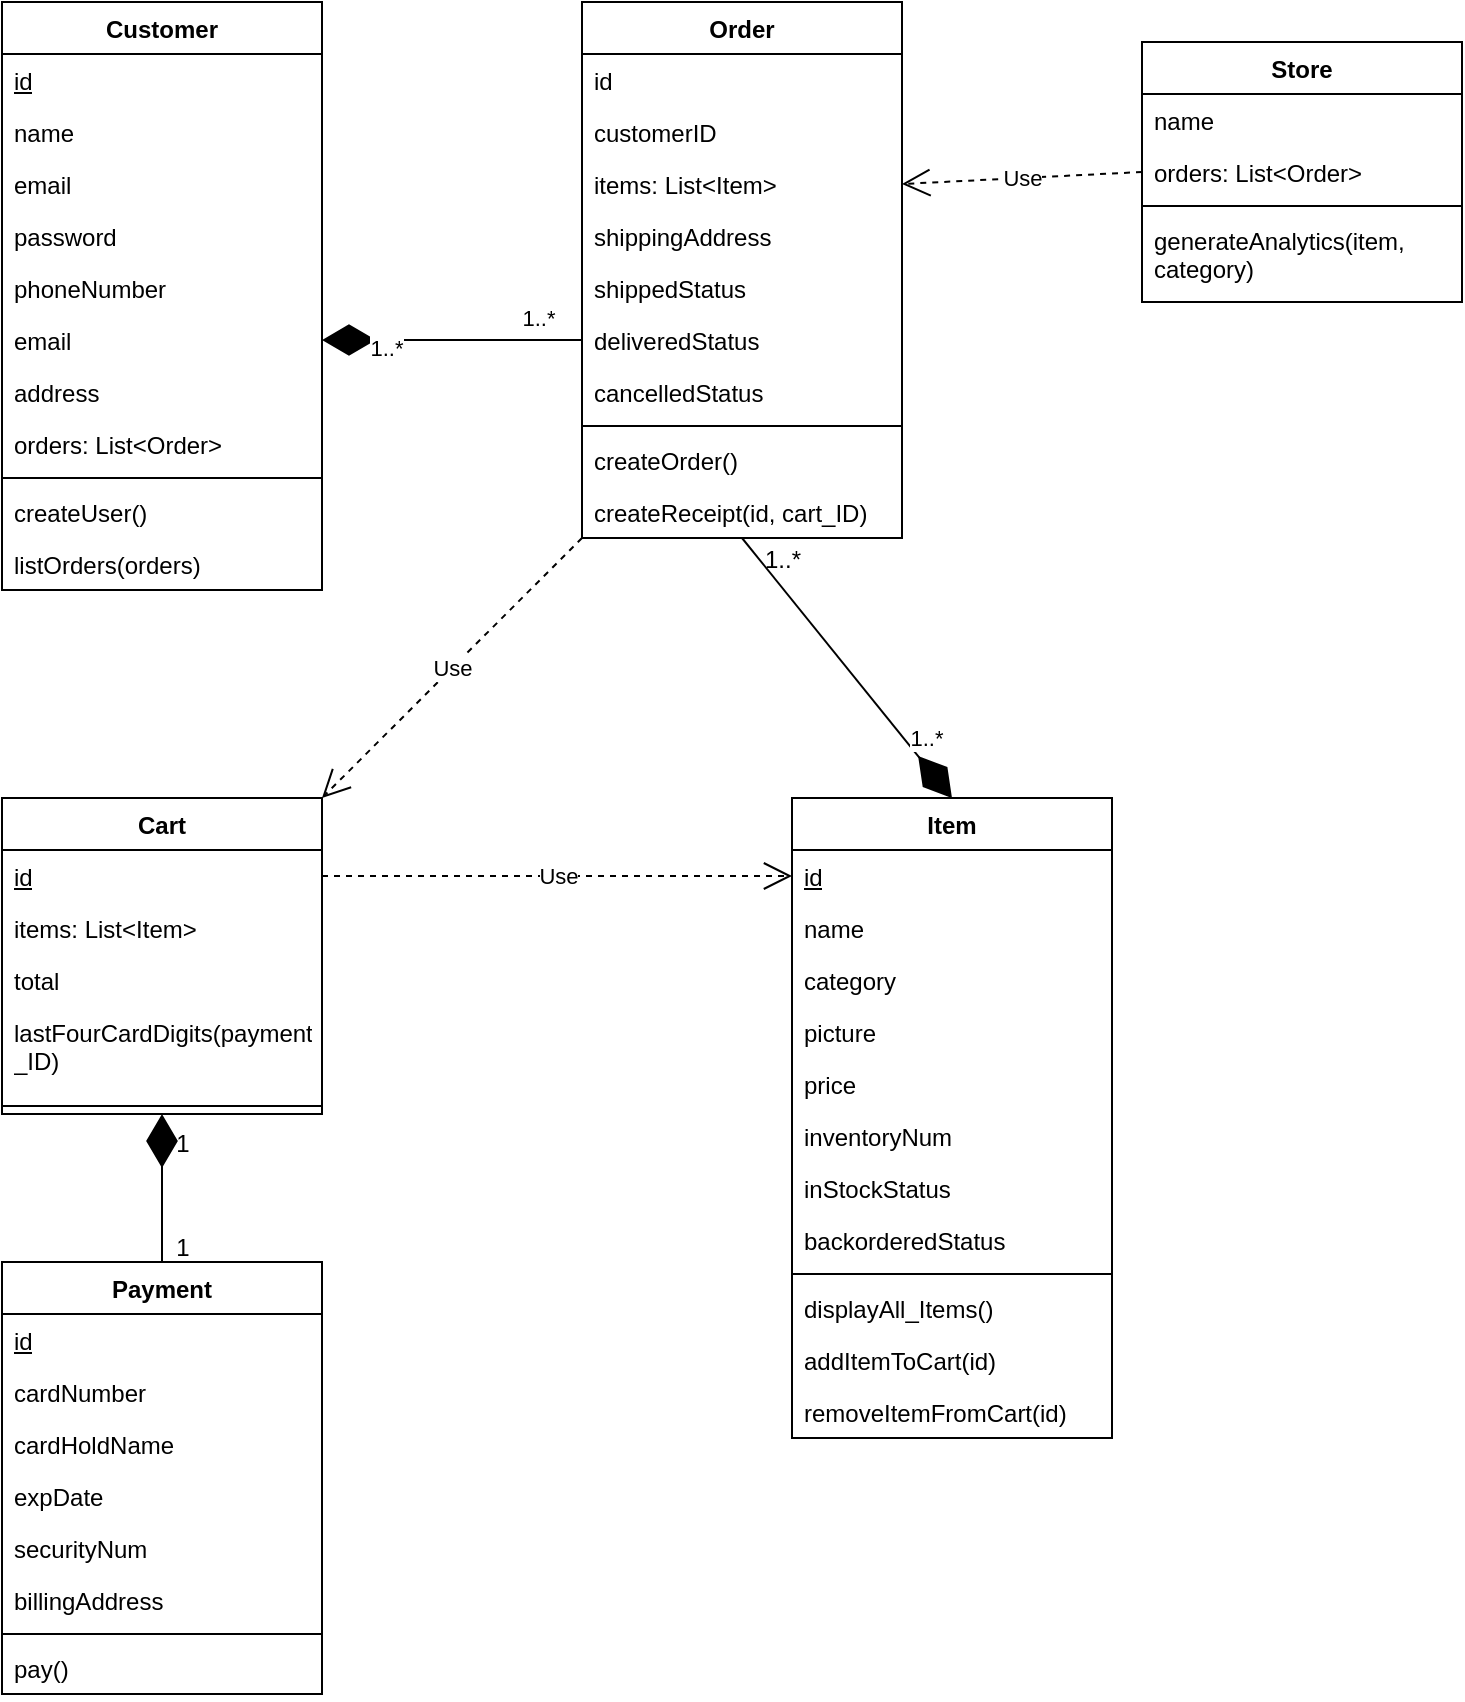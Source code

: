 <mxfile version="22.0.3" type="device">
  <diagram name="Page-1" id="tfznMTPYeHB1AdfiuPgV">
    <mxGraphModel dx="472" dy="835" grid="1" gridSize="10" guides="1" tooltips="1" connect="1" arrows="1" fold="1" page="1" pageScale="1" pageWidth="850" pageHeight="1100" math="0" shadow="0">
      <root>
        <mxCell id="0" />
        <mxCell id="1" parent="0" />
        <mxCell id="gu4N9YL0Epdeujkpr0Fx-1" value="Customer" style="swimlane;fontStyle=1;align=center;verticalAlign=top;childLayout=stackLayout;horizontal=1;startSize=26;horizontalStack=0;resizeParent=1;resizeParentMax=0;resizeLast=0;collapsible=1;marginBottom=0;whiteSpace=wrap;html=1;" parent="1" vertex="1">
          <mxGeometry x="30" y="80" width="160" height="294" as="geometry" />
        </mxCell>
        <mxCell id="gu4N9YL0Epdeujkpr0Fx-2" value="&lt;u&gt;id&lt;/u&gt;" style="text;strokeColor=none;fillColor=none;align=left;verticalAlign=top;spacingLeft=4;spacingRight=4;overflow=hidden;rotatable=0;points=[[0,0.5],[1,0.5]];portConstraint=eastwest;whiteSpace=wrap;html=1;" parent="gu4N9YL0Epdeujkpr0Fx-1" vertex="1">
          <mxGeometry y="26" width="160" height="26" as="geometry" />
        </mxCell>
        <mxCell id="gu4N9YL0Epdeujkpr0Fx-5" value="name" style="text;strokeColor=none;fillColor=none;align=left;verticalAlign=top;spacingLeft=4;spacingRight=4;overflow=hidden;rotatable=0;points=[[0,0.5],[1,0.5]];portConstraint=eastwest;whiteSpace=wrap;html=1;" parent="gu4N9YL0Epdeujkpr0Fx-1" vertex="1">
          <mxGeometry y="52" width="160" height="26" as="geometry" />
        </mxCell>
        <mxCell id="gu4N9YL0Epdeujkpr0Fx-7" value="email" style="text;strokeColor=none;fillColor=none;align=left;verticalAlign=top;spacingLeft=4;spacingRight=4;overflow=hidden;rotatable=0;points=[[0,0.5],[1,0.5]];portConstraint=eastwest;whiteSpace=wrap;html=1;" parent="gu4N9YL0Epdeujkpr0Fx-1" vertex="1">
          <mxGeometry y="78" width="160" height="26" as="geometry" />
        </mxCell>
        <mxCell id="gu4N9YL0Epdeujkpr0Fx-8" value="password" style="text;strokeColor=none;fillColor=none;align=left;verticalAlign=top;spacingLeft=4;spacingRight=4;overflow=hidden;rotatable=0;points=[[0,0.5],[1,0.5]];portConstraint=eastwest;whiteSpace=wrap;html=1;" parent="gu4N9YL0Epdeujkpr0Fx-1" vertex="1">
          <mxGeometry y="104" width="160" height="26" as="geometry" />
        </mxCell>
        <mxCell id="gu4N9YL0Epdeujkpr0Fx-9" value="phoneNumber" style="text;strokeColor=none;fillColor=none;align=left;verticalAlign=top;spacingLeft=4;spacingRight=4;overflow=hidden;rotatable=0;points=[[0,0.5],[1,0.5]];portConstraint=eastwest;whiteSpace=wrap;html=1;" parent="gu4N9YL0Epdeujkpr0Fx-1" vertex="1">
          <mxGeometry y="130" width="160" height="26" as="geometry" />
        </mxCell>
        <mxCell id="gu4N9YL0Epdeujkpr0Fx-10" value="email" style="text;strokeColor=none;fillColor=none;align=left;verticalAlign=top;spacingLeft=4;spacingRight=4;overflow=hidden;rotatable=0;points=[[0,0.5],[1,0.5]];portConstraint=eastwest;whiteSpace=wrap;html=1;" parent="gu4N9YL0Epdeujkpr0Fx-1" vertex="1">
          <mxGeometry y="156" width="160" height="26" as="geometry" />
        </mxCell>
        <mxCell id="gu4N9YL0Epdeujkpr0Fx-41" value="address" style="text;strokeColor=none;fillColor=none;align=left;verticalAlign=top;spacingLeft=4;spacingRight=4;overflow=hidden;rotatable=0;points=[[0,0.5],[1,0.5]];portConstraint=eastwest;whiteSpace=wrap;html=1;" parent="gu4N9YL0Epdeujkpr0Fx-1" vertex="1">
          <mxGeometry y="182" width="160" height="26" as="geometry" />
        </mxCell>
        <mxCell id="gu4N9YL0Epdeujkpr0Fx-78" value="orders: List&amp;lt;Order&amp;gt;" style="text;strokeColor=none;fillColor=none;align=left;verticalAlign=top;spacingLeft=4;spacingRight=4;overflow=hidden;rotatable=0;points=[[0,0.5],[1,0.5]];portConstraint=eastwest;whiteSpace=wrap;html=1;" parent="gu4N9YL0Epdeujkpr0Fx-1" vertex="1">
          <mxGeometry y="208" width="160" height="26" as="geometry" />
        </mxCell>
        <mxCell id="gu4N9YL0Epdeujkpr0Fx-3" value="" style="line;strokeWidth=1;fillColor=none;align=left;verticalAlign=middle;spacingTop=-1;spacingLeft=3;spacingRight=3;rotatable=0;labelPosition=right;points=[];portConstraint=eastwest;strokeColor=inherit;" parent="gu4N9YL0Epdeujkpr0Fx-1" vertex="1">
          <mxGeometry y="234" width="160" height="8" as="geometry" />
        </mxCell>
        <mxCell id="gu4N9YL0Epdeujkpr0Fx-4" value="createUser()" style="text;strokeColor=none;fillColor=none;align=left;verticalAlign=top;spacingLeft=4;spacingRight=4;overflow=hidden;rotatable=0;points=[[0,0.5],[1,0.5]];portConstraint=eastwest;whiteSpace=wrap;html=1;" parent="gu4N9YL0Epdeujkpr0Fx-1" vertex="1">
          <mxGeometry y="242" width="160" height="26" as="geometry" />
        </mxCell>
        <mxCell id="UGG5oavsM63HIRYBtRAE-1" value="listOrders(orders)" style="text;strokeColor=none;fillColor=none;align=left;verticalAlign=top;spacingLeft=4;spacingRight=4;overflow=hidden;rotatable=0;points=[[0,0.5],[1,0.5]];portConstraint=eastwest;whiteSpace=wrap;html=1;" vertex="1" parent="gu4N9YL0Epdeujkpr0Fx-1">
          <mxGeometry y="268" width="160" height="26" as="geometry" />
        </mxCell>
        <mxCell id="gu4N9YL0Epdeujkpr0Fx-11" value="Item" style="swimlane;fontStyle=1;align=center;verticalAlign=top;childLayout=stackLayout;horizontal=1;startSize=26;horizontalStack=0;resizeParent=1;resizeParentMax=0;resizeLast=0;collapsible=1;marginBottom=0;whiteSpace=wrap;html=1;" parent="1" vertex="1">
          <mxGeometry x="425" y="478" width="160" height="320" as="geometry" />
        </mxCell>
        <mxCell id="gu4N9YL0Epdeujkpr0Fx-12" value="&lt;u&gt;id&lt;/u&gt;" style="text;strokeColor=none;fillColor=none;align=left;verticalAlign=top;spacingLeft=4;spacingRight=4;overflow=hidden;rotatable=0;points=[[0,0.5],[1,0.5]];portConstraint=eastwest;whiteSpace=wrap;html=1;" parent="gu4N9YL0Epdeujkpr0Fx-11" vertex="1">
          <mxGeometry y="26" width="160" height="26" as="geometry" />
        </mxCell>
        <mxCell id="gu4N9YL0Epdeujkpr0Fx-15" value="name" style="text;strokeColor=none;fillColor=none;align=left;verticalAlign=top;spacingLeft=4;spacingRight=4;overflow=hidden;rotatable=0;points=[[0,0.5],[1,0.5]];portConstraint=eastwest;whiteSpace=wrap;html=1;" parent="gu4N9YL0Epdeujkpr0Fx-11" vertex="1">
          <mxGeometry y="52" width="160" height="26" as="geometry" />
        </mxCell>
        <mxCell id="UGG5oavsM63HIRYBtRAE-8" value="category" style="text;strokeColor=none;fillColor=none;align=left;verticalAlign=top;spacingLeft=4;spacingRight=4;overflow=hidden;rotatable=0;points=[[0,0.5],[1,0.5]];portConstraint=eastwest;whiteSpace=wrap;html=1;" vertex="1" parent="gu4N9YL0Epdeujkpr0Fx-11">
          <mxGeometry y="78" width="160" height="26" as="geometry" />
        </mxCell>
        <mxCell id="gu4N9YL0Epdeujkpr0Fx-16" value="picture" style="text;strokeColor=none;fillColor=none;align=left;verticalAlign=top;spacingLeft=4;spacingRight=4;overflow=hidden;rotatable=0;points=[[0,0.5],[1,0.5]];portConstraint=eastwest;whiteSpace=wrap;html=1;" parent="gu4N9YL0Epdeujkpr0Fx-11" vertex="1">
          <mxGeometry y="104" width="160" height="26" as="geometry" />
        </mxCell>
        <mxCell id="gu4N9YL0Epdeujkpr0Fx-17" value="price" style="text;strokeColor=none;fillColor=none;align=left;verticalAlign=top;spacingLeft=4;spacingRight=4;overflow=hidden;rotatable=0;points=[[0,0.5],[1,0.5]];portConstraint=eastwest;whiteSpace=wrap;html=1;" parent="gu4N9YL0Epdeujkpr0Fx-11" vertex="1">
          <mxGeometry y="130" width="160" height="26" as="geometry" />
        </mxCell>
        <mxCell id="gu4N9YL0Epdeujkpr0Fx-54" value="inventoryNum" style="text;strokeColor=none;fillColor=none;align=left;verticalAlign=top;spacingLeft=4;spacingRight=4;overflow=hidden;rotatable=0;points=[[0,0.5],[1,0.5]];portConstraint=eastwest;whiteSpace=wrap;html=1;" parent="gu4N9YL0Epdeujkpr0Fx-11" vertex="1">
          <mxGeometry y="156" width="160" height="26" as="geometry" />
        </mxCell>
        <mxCell id="gu4N9YL0Epdeujkpr0Fx-55" value="inStockStatus" style="text;strokeColor=none;fillColor=none;align=left;verticalAlign=top;spacingLeft=4;spacingRight=4;overflow=hidden;rotatable=0;points=[[0,0.5],[1,0.5]];portConstraint=eastwest;whiteSpace=wrap;html=1;" parent="gu4N9YL0Epdeujkpr0Fx-11" vertex="1">
          <mxGeometry y="182" width="160" height="26" as="geometry" />
        </mxCell>
        <mxCell id="gu4N9YL0Epdeujkpr0Fx-56" value="backorderedStatus" style="text;strokeColor=none;fillColor=none;align=left;verticalAlign=top;spacingLeft=4;spacingRight=4;overflow=hidden;rotatable=0;points=[[0,0.5],[1,0.5]];portConstraint=eastwest;whiteSpace=wrap;html=1;" parent="gu4N9YL0Epdeujkpr0Fx-11" vertex="1">
          <mxGeometry y="208" width="160" height="26" as="geometry" />
        </mxCell>
        <mxCell id="gu4N9YL0Epdeujkpr0Fx-13" value="" style="line;strokeWidth=1;fillColor=none;align=left;verticalAlign=middle;spacingTop=-1;spacingLeft=3;spacingRight=3;rotatable=0;labelPosition=right;points=[];portConstraint=eastwest;strokeColor=inherit;" parent="gu4N9YL0Epdeujkpr0Fx-11" vertex="1">
          <mxGeometry y="234" width="160" height="8" as="geometry" />
        </mxCell>
        <mxCell id="gu4N9YL0Epdeujkpr0Fx-14" value="displayAll_Items()" style="text;strokeColor=none;fillColor=none;align=left;verticalAlign=top;spacingLeft=4;spacingRight=4;overflow=hidden;rotatable=0;points=[[0,0.5],[1,0.5]];portConstraint=eastwest;whiteSpace=wrap;html=1;" parent="gu4N9YL0Epdeujkpr0Fx-11" vertex="1">
          <mxGeometry y="242" width="160" height="26" as="geometry" />
        </mxCell>
        <mxCell id="UGG5oavsM63HIRYBtRAE-2" value="addItemToCart(id)" style="text;strokeColor=none;fillColor=none;align=left;verticalAlign=top;spacingLeft=4;spacingRight=4;overflow=hidden;rotatable=0;points=[[0,0.5],[1,0.5]];portConstraint=eastwest;whiteSpace=wrap;html=1;" vertex="1" parent="gu4N9YL0Epdeujkpr0Fx-11">
          <mxGeometry y="268" width="160" height="26" as="geometry" />
        </mxCell>
        <mxCell id="UGG5oavsM63HIRYBtRAE-3" value="removeItemFromCart(id)" style="text;strokeColor=none;fillColor=none;align=left;verticalAlign=top;spacingLeft=4;spacingRight=4;overflow=hidden;rotatable=0;points=[[0,0.5],[1,0.5]];portConstraint=eastwest;whiteSpace=wrap;html=1;" vertex="1" parent="gu4N9YL0Epdeujkpr0Fx-11">
          <mxGeometry y="294" width="160" height="26" as="geometry" />
        </mxCell>
        <mxCell id="gu4N9YL0Epdeujkpr0Fx-18" value="Store" style="swimlane;fontStyle=1;align=center;verticalAlign=top;childLayout=stackLayout;horizontal=1;startSize=26;horizontalStack=0;resizeParent=1;resizeParentMax=0;resizeLast=0;collapsible=1;marginBottom=0;whiteSpace=wrap;html=1;" parent="1" vertex="1">
          <mxGeometry x="600" y="100" width="160" height="130" as="geometry" />
        </mxCell>
        <mxCell id="gu4N9YL0Epdeujkpr0Fx-19" value="name" style="text;strokeColor=none;fillColor=none;align=left;verticalAlign=top;spacingLeft=4;spacingRight=4;overflow=hidden;rotatable=0;points=[[0,0.5],[1,0.5]];portConstraint=eastwest;whiteSpace=wrap;html=1;" parent="gu4N9YL0Epdeujkpr0Fx-18" vertex="1">
          <mxGeometry y="26" width="160" height="26" as="geometry" />
        </mxCell>
        <mxCell id="gu4N9YL0Epdeujkpr0Fx-59" value="orders: List&amp;lt;Order&amp;gt;" style="text;strokeColor=none;fillColor=none;align=left;verticalAlign=top;spacingLeft=4;spacingRight=4;overflow=hidden;rotatable=0;points=[[0,0.5],[1,0.5]];portConstraint=eastwest;whiteSpace=wrap;html=1;" parent="gu4N9YL0Epdeujkpr0Fx-18" vertex="1">
          <mxGeometry y="52" width="160" height="26" as="geometry" />
        </mxCell>
        <mxCell id="gu4N9YL0Epdeujkpr0Fx-20" value="" style="line;strokeWidth=1;fillColor=none;align=left;verticalAlign=middle;spacingTop=-1;spacingLeft=3;spacingRight=3;rotatable=0;labelPosition=right;points=[];portConstraint=eastwest;strokeColor=inherit;" parent="gu4N9YL0Epdeujkpr0Fx-18" vertex="1">
          <mxGeometry y="78" width="160" height="8" as="geometry" />
        </mxCell>
        <mxCell id="gu4N9YL0Epdeujkpr0Fx-21" value="generateAnalytics(item, category)" style="text;strokeColor=none;fillColor=none;align=left;verticalAlign=top;spacingLeft=4;spacingRight=4;overflow=hidden;rotatable=0;points=[[0,0.5],[1,0.5]];portConstraint=eastwest;whiteSpace=wrap;html=1;" parent="gu4N9YL0Epdeujkpr0Fx-18" vertex="1">
          <mxGeometry y="86" width="160" height="44" as="geometry" />
        </mxCell>
        <mxCell id="gu4N9YL0Epdeujkpr0Fx-22" value="Cart" style="swimlane;fontStyle=1;align=center;verticalAlign=top;childLayout=stackLayout;horizontal=1;startSize=26;horizontalStack=0;resizeParent=1;resizeParentMax=0;resizeLast=0;collapsible=1;marginBottom=0;whiteSpace=wrap;html=1;" parent="1" vertex="1">
          <mxGeometry x="30" y="478" width="160" height="158" as="geometry" />
        </mxCell>
        <mxCell id="gu4N9YL0Epdeujkpr0Fx-23" value="&lt;u&gt;id&lt;/u&gt;" style="text;strokeColor=none;fillColor=none;align=left;verticalAlign=top;spacingLeft=4;spacingRight=4;overflow=hidden;rotatable=0;points=[[0,0.5],[1,0.5]];portConstraint=eastwest;whiteSpace=wrap;html=1;" parent="gu4N9YL0Epdeujkpr0Fx-22" vertex="1">
          <mxGeometry y="26" width="160" height="26" as="geometry" />
        </mxCell>
        <mxCell id="gu4N9YL0Epdeujkpr0Fx-26" value="items: List&amp;lt;Item&amp;gt;" style="text;strokeColor=none;fillColor=none;align=left;verticalAlign=top;spacingLeft=4;spacingRight=4;overflow=hidden;rotatable=0;points=[[0,0.5],[1,0.5]];portConstraint=eastwest;whiteSpace=wrap;html=1;" parent="gu4N9YL0Epdeujkpr0Fx-22" vertex="1">
          <mxGeometry y="52" width="160" height="26" as="geometry" />
        </mxCell>
        <mxCell id="gu4N9YL0Epdeujkpr0Fx-27" value="total" style="text;strokeColor=none;fillColor=none;align=left;verticalAlign=top;spacingLeft=4;spacingRight=4;overflow=hidden;rotatable=0;points=[[0,0.5],[1,0.5]];portConstraint=eastwest;whiteSpace=wrap;html=1;" parent="gu4N9YL0Epdeujkpr0Fx-22" vertex="1">
          <mxGeometry y="78" width="160" height="26" as="geometry" />
        </mxCell>
        <mxCell id="UGG5oavsM63HIRYBtRAE-10" value="lastFourCardDigits(payment&lt;br&gt;_ID)" style="text;strokeColor=none;fillColor=none;align=left;verticalAlign=top;spacingLeft=4;spacingRight=4;overflow=hidden;rotatable=0;points=[[0,0.5],[1,0.5]];portConstraint=eastwest;whiteSpace=wrap;html=1;" vertex="1" parent="gu4N9YL0Epdeujkpr0Fx-22">
          <mxGeometry y="104" width="160" height="46" as="geometry" />
        </mxCell>
        <mxCell id="gu4N9YL0Epdeujkpr0Fx-24" value="" style="line;strokeWidth=1;fillColor=none;align=left;verticalAlign=middle;spacingTop=-1;spacingLeft=3;spacingRight=3;rotatable=0;labelPosition=right;points=[];portConstraint=eastwest;strokeColor=inherit;" parent="gu4N9YL0Epdeujkpr0Fx-22" vertex="1">
          <mxGeometry y="150" width="160" height="8" as="geometry" />
        </mxCell>
        <mxCell id="gu4N9YL0Epdeujkpr0Fx-28" value="Payment" style="swimlane;fontStyle=1;align=center;verticalAlign=top;childLayout=stackLayout;horizontal=1;startSize=26;horizontalStack=0;resizeParent=1;resizeParentMax=0;resizeLast=0;collapsible=1;marginBottom=0;whiteSpace=wrap;html=1;" parent="1" vertex="1">
          <mxGeometry x="30" y="710" width="160" height="216" as="geometry" />
        </mxCell>
        <mxCell id="gu4N9YL0Epdeujkpr0Fx-32" value="&lt;u&gt;id&lt;/u&gt;" style="text;strokeColor=none;fillColor=none;align=left;verticalAlign=top;spacingLeft=4;spacingRight=4;overflow=hidden;rotatable=0;points=[[0,0.5],[1,0.5]];portConstraint=eastwest;whiteSpace=wrap;html=1;" parent="gu4N9YL0Epdeujkpr0Fx-28" vertex="1">
          <mxGeometry y="26" width="160" height="26" as="geometry" />
        </mxCell>
        <mxCell id="UGG5oavsM63HIRYBtRAE-9" value="cardNumber" style="text;strokeColor=none;fillColor=none;align=left;verticalAlign=top;spacingLeft=4;spacingRight=4;overflow=hidden;rotatable=0;points=[[0,0.5],[1,0.5]];portConstraint=eastwest;whiteSpace=wrap;html=1;" vertex="1" parent="gu4N9YL0Epdeujkpr0Fx-28">
          <mxGeometry y="52" width="160" height="26" as="geometry" />
        </mxCell>
        <mxCell id="gu4N9YL0Epdeujkpr0Fx-29" value="cardHoldName" style="text;strokeColor=none;fillColor=none;align=left;verticalAlign=top;spacingLeft=4;spacingRight=4;overflow=hidden;rotatable=0;points=[[0,0.5],[1,0.5]];portConstraint=eastwest;whiteSpace=wrap;html=1;" parent="gu4N9YL0Epdeujkpr0Fx-28" vertex="1">
          <mxGeometry y="78" width="160" height="26" as="geometry" />
        </mxCell>
        <mxCell id="gu4N9YL0Epdeujkpr0Fx-33" value="expDate" style="text;strokeColor=none;fillColor=none;align=left;verticalAlign=top;spacingLeft=4;spacingRight=4;overflow=hidden;rotatable=0;points=[[0,0.5],[1,0.5]];portConstraint=eastwest;whiteSpace=wrap;html=1;" parent="gu4N9YL0Epdeujkpr0Fx-28" vertex="1">
          <mxGeometry y="104" width="160" height="26" as="geometry" />
        </mxCell>
        <mxCell id="gu4N9YL0Epdeujkpr0Fx-34" value="securityNum" style="text;strokeColor=none;fillColor=none;align=left;verticalAlign=top;spacingLeft=4;spacingRight=4;overflow=hidden;rotatable=0;points=[[0,0.5],[1,0.5]];portConstraint=eastwest;whiteSpace=wrap;html=1;" parent="gu4N9YL0Epdeujkpr0Fx-28" vertex="1">
          <mxGeometry y="130" width="160" height="26" as="geometry" />
        </mxCell>
        <mxCell id="gu4N9YL0Epdeujkpr0Fx-35" value="billingAddress" style="text;strokeColor=none;fillColor=none;align=left;verticalAlign=top;spacingLeft=4;spacingRight=4;overflow=hidden;rotatable=0;points=[[0,0.5],[1,0.5]];portConstraint=eastwest;whiteSpace=wrap;html=1;" parent="gu4N9YL0Epdeujkpr0Fx-28" vertex="1">
          <mxGeometry y="156" width="160" height="26" as="geometry" />
        </mxCell>
        <mxCell id="gu4N9YL0Epdeujkpr0Fx-30" value="" style="line;strokeWidth=1;fillColor=none;align=left;verticalAlign=middle;spacingTop=-1;spacingLeft=3;spacingRight=3;rotatable=0;labelPosition=right;points=[];portConstraint=eastwest;strokeColor=inherit;" parent="gu4N9YL0Epdeujkpr0Fx-28" vertex="1">
          <mxGeometry y="182" width="160" height="8" as="geometry" />
        </mxCell>
        <mxCell id="gu4N9YL0Epdeujkpr0Fx-31" value="pay()" style="text;strokeColor=none;fillColor=none;align=left;verticalAlign=top;spacingLeft=4;spacingRight=4;overflow=hidden;rotatable=0;points=[[0,0.5],[1,0.5]];portConstraint=eastwest;whiteSpace=wrap;html=1;" parent="gu4N9YL0Epdeujkpr0Fx-28" vertex="1">
          <mxGeometry y="190" width="160" height="26" as="geometry" />
        </mxCell>
        <mxCell id="gu4N9YL0Epdeujkpr0Fx-43" value="Order" style="swimlane;fontStyle=1;align=center;verticalAlign=top;childLayout=stackLayout;horizontal=1;startSize=26;horizontalStack=0;resizeParent=1;resizeParentMax=0;resizeLast=0;collapsible=1;marginBottom=0;whiteSpace=wrap;html=1;" parent="1" vertex="1">
          <mxGeometry x="320" y="80" width="160" height="268" as="geometry" />
        </mxCell>
        <mxCell id="gu4N9YL0Epdeujkpr0Fx-44" value="id" style="text;strokeColor=none;fillColor=none;align=left;verticalAlign=top;spacingLeft=4;spacingRight=4;overflow=hidden;rotatable=0;points=[[0,0.5],[1,0.5]];portConstraint=eastwest;whiteSpace=wrap;html=1;" parent="gu4N9YL0Epdeujkpr0Fx-43" vertex="1">
          <mxGeometry y="26" width="160" height="26" as="geometry" />
        </mxCell>
        <mxCell id="gu4N9YL0Epdeujkpr0Fx-48" value="customerID" style="text;strokeColor=none;fillColor=none;align=left;verticalAlign=top;spacingLeft=4;spacingRight=4;overflow=hidden;rotatable=0;points=[[0,0.5],[1,0.5]];portConstraint=eastwest;whiteSpace=wrap;html=1;" parent="gu4N9YL0Epdeujkpr0Fx-43" vertex="1">
          <mxGeometry y="52" width="160" height="26" as="geometry" />
        </mxCell>
        <mxCell id="gu4N9YL0Epdeujkpr0Fx-63" value="items: List&amp;lt;Item&amp;gt;" style="text;strokeColor=none;fillColor=none;align=left;verticalAlign=top;spacingLeft=4;spacingRight=4;overflow=hidden;rotatable=0;points=[[0,0.5],[1,0.5]];portConstraint=eastwest;whiteSpace=wrap;html=1;" parent="gu4N9YL0Epdeujkpr0Fx-43" vertex="1">
          <mxGeometry y="78" width="160" height="26" as="geometry" />
        </mxCell>
        <mxCell id="gu4N9YL0Epdeujkpr0Fx-49" value="shippingAddress" style="text;strokeColor=none;fillColor=none;align=left;verticalAlign=top;spacingLeft=4;spacingRight=4;overflow=hidden;rotatable=0;points=[[0,0.5],[1,0.5]];portConstraint=eastwest;whiteSpace=wrap;html=1;" parent="gu4N9YL0Epdeujkpr0Fx-43" vertex="1">
          <mxGeometry y="104" width="160" height="26" as="geometry" />
        </mxCell>
        <mxCell id="gu4N9YL0Epdeujkpr0Fx-50" value="shippedStatus" style="text;strokeColor=none;fillColor=none;align=left;verticalAlign=top;spacingLeft=4;spacingRight=4;overflow=hidden;rotatable=0;points=[[0,0.5],[1,0.5]];portConstraint=eastwest;whiteSpace=wrap;html=1;" parent="gu4N9YL0Epdeujkpr0Fx-43" vertex="1">
          <mxGeometry y="130" width="160" height="26" as="geometry" />
        </mxCell>
        <mxCell id="gu4N9YL0Epdeujkpr0Fx-51" value="deliveredStatus" style="text;strokeColor=none;fillColor=none;align=left;verticalAlign=top;spacingLeft=4;spacingRight=4;overflow=hidden;rotatable=0;points=[[0,0.5],[1,0.5]];portConstraint=eastwest;whiteSpace=wrap;html=1;" parent="gu4N9YL0Epdeujkpr0Fx-43" vertex="1">
          <mxGeometry y="156" width="160" height="26" as="geometry" />
        </mxCell>
        <mxCell id="gu4N9YL0Epdeujkpr0Fx-57" value="cancelledStatus" style="text;strokeColor=none;fillColor=none;align=left;verticalAlign=top;spacingLeft=4;spacingRight=4;overflow=hidden;rotatable=0;points=[[0,0.5],[1,0.5]];portConstraint=eastwest;whiteSpace=wrap;html=1;" parent="gu4N9YL0Epdeujkpr0Fx-43" vertex="1">
          <mxGeometry y="182" width="160" height="26" as="geometry" />
        </mxCell>
        <mxCell id="gu4N9YL0Epdeujkpr0Fx-45" value="" style="line;strokeWidth=1;fillColor=none;align=left;verticalAlign=middle;spacingTop=-1;spacingLeft=3;spacingRight=3;rotatable=0;labelPosition=right;points=[];portConstraint=eastwest;strokeColor=inherit;" parent="gu4N9YL0Epdeujkpr0Fx-43" vertex="1">
          <mxGeometry y="208" width="160" height="8" as="geometry" />
        </mxCell>
        <mxCell id="gu4N9YL0Epdeujkpr0Fx-46" value="createOrder()" style="text;strokeColor=none;fillColor=none;align=left;verticalAlign=top;spacingLeft=4;spacingRight=4;overflow=hidden;rotatable=0;points=[[0,0.5],[1,0.5]];portConstraint=eastwest;whiteSpace=wrap;html=1;" parent="gu4N9YL0Epdeujkpr0Fx-43" vertex="1">
          <mxGeometry y="216" width="160" height="26" as="geometry" />
        </mxCell>
        <mxCell id="UGG5oavsM63HIRYBtRAE-5" value="createReceipt(id, cart_ID)" style="text;strokeColor=none;fillColor=none;align=left;verticalAlign=top;spacingLeft=4;spacingRight=4;overflow=hidden;rotatable=0;points=[[0,0.5],[1,0.5]];portConstraint=eastwest;whiteSpace=wrap;html=1;" vertex="1" parent="gu4N9YL0Epdeujkpr0Fx-43">
          <mxGeometry y="242" width="160" height="26" as="geometry" />
        </mxCell>
        <mxCell id="gu4N9YL0Epdeujkpr0Fx-61" value="Use" style="endArrow=open;endSize=12;dashed=1;html=1;rounded=0;exitX=0;exitY=0.5;exitDx=0;exitDy=0;entryX=1;entryY=0.5;entryDx=0;entryDy=0;" parent="1" source="gu4N9YL0Epdeujkpr0Fx-59" target="gu4N9YL0Epdeujkpr0Fx-63" edge="1">
          <mxGeometry width="160" relative="1" as="geometry">
            <mxPoint x="560" y="270" as="sourcePoint" />
            <mxPoint x="720" y="270" as="targetPoint" />
          </mxGeometry>
        </mxCell>
        <mxCell id="gu4N9YL0Epdeujkpr0Fx-64" value="" style="endArrow=diamondThin;endFill=1;endSize=24;html=1;rounded=0;exitX=0.5;exitY=1;exitDx=0;exitDy=0;entryX=0.5;entryY=0;entryDx=0;entryDy=0;" parent="1" source="gu4N9YL0Epdeujkpr0Fx-43" target="gu4N9YL0Epdeujkpr0Fx-11" edge="1">
          <mxGeometry width="160" relative="1" as="geometry">
            <mxPoint x="560" y="270" as="sourcePoint" />
            <mxPoint x="290" y="380" as="targetPoint" />
          </mxGeometry>
        </mxCell>
        <mxCell id="gu4N9YL0Epdeujkpr0Fx-67" value="1..*" style="edgeLabel;html=1;align=center;verticalAlign=middle;resizable=0;points=[];" parent="gu4N9YL0Epdeujkpr0Fx-64" vertex="1" connectable="0">
          <mxGeometry x="0.587" y="5" relative="1" as="geometry">
            <mxPoint x="5" as="offset" />
          </mxGeometry>
        </mxCell>
        <mxCell id="gu4N9YL0Epdeujkpr0Fx-66" value="1..*" style="text;html=1;align=center;verticalAlign=middle;resizable=0;points=[];autosize=1;strokeColor=none;fillColor=none;" parent="1" vertex="1">
          <mxGeometry x="400" y="344" width="40" height="30" as="geometry" />
        </mxCell>
        <mxCell id="gu4N9YL0Epdeujkpr0Fx-72" value="" style="endArrow=diamondThin;endFill=1;endSize=24;html=1;rounded=0;exitX=0;exitY=0.5;exitDx=0;exitDy=0;entryX=1;entryY=0.5;entryDx=0;entryDy=0;" parent="1" source="gu4N9YL0Epdeujkpr0Fx-51" target="gu4N9YL0Epdeujkpr0Fx-10" edge="1">
          <mxGeometry width="160" relative="1" as="geometry">
            <mxPoint x="140" y="267.0" as="sourcePoint" />
            <mxPoint x="270" y="267.0" as="targetPoint" />
            <Array as="points" />
          </mxGeometry>
        </mxCell>
        <mxCell id="gu4N9YL0Epdeujkpr0Fx-73" value="1..*" style="edgeLabel;html=1;align=center;verticalAlign=middle;resizable=0;points=[];" parent="gu4N9YL0Epdeujkpr0Fx-72" vertex="1" connectable="0">
          <mxGeometry x="0.515" y="4" relative="1" as="geometry">
            <mxPoint as="offset" />
          </mxGeometry>
        </mxCell>
        <mxCell id="gu4N9YL0Epdeujkpr0Fx-74" value="1..*" style="edgeLabel;html=1;align=center;verticalAlign=middle;resizable=0;points=[];" parent="gu4N9YL0Epdeujkpr0Fx-72" vertex="1" connectable="0">
          <mxGeometry x="-0.661" y="-3" relative="1" as="geometry">
            <mxPoint y="-8" as="offset" />
          </mxGeometry>
        </mxCell>
        <mxCell id="gu4N9YL0Epdeujkpr0Fx-79" value="Use" style="endArrow=open;endSize=12;dashed=1;html=1;rounded=0;exitX=1;exitY=0.5;exitDx=0;exitDy=0;entryX=0;entryY=0.5;entryDx=0;entryDy=0;" parent="1" source="gu4N9YL0Epdeujkpr0Fx-23" target="gu4N9YL0Epdeujkpr0Fx-12" edge="1">
          <mxGeometry width="160" relative="1" as="geometry">
            <mxPoint x="340" y="340" as="sourcePoint" />
            <mxPoint x="500" y="340" as="targetPoint" />
          </mxGeometry>
        </mxCell>
        <mxCell id="gu4N9YL0Epdeujkpr0Fx-82" value="Use" style="endArrow=open;endSize=12;dashed=1;html=1;rounded=0;exitX=0;exitY=1;exitDx=0;exitDy=0;entryX=1;entryY=0;entryDx=0;entryDy=0;" parent="1" source="gu4N9YL0Epdeujkpr0Fx-43" target="gu4N9YL0Epdeujkpr0Fx-22" edge="1">
          <mxGeometry width="160" relative="1" as="geometry">
            <mxPoint x="340" y="350" as="sourcePoint" />
            <mxPoint x="500" y="350" as="targetPoint" />
          </mxGeometry>
        </mxCell>
        <mxCell id="gu4N9YL0Epdeujkpr0Fx-84" value="" style="endArrow=diamondThin;endFill=1;endSize=24;html=1;rounded=0;exitX=0.5;exitY=0;exitDx=0;exitDy=0;entryX=0.5;entryY=1;entryDx=0;entryDy=0;" parent="1" source="gu4N9YL0Epdeujkpr0Fx-28" target="gu4N9YL0Epdeujkpr0Fx-22" edge="1">
          <mxGeometry width="160" relative="1" as="geometry">
            <mxPoint x="190" y="560" as="sourcePoint" />
            <mxPoint x="109" y="617" as="targetPoint" />
          </mxGeometry>
        </mxCell>
        <mxCell id="UGG5oavsM63HIRYBtRAE-6" value="1" style="text;html=1;align=center;verticalAlign=middle;resizable=0;points=[];autosize=1;strokeColor=none;fillColor=none;" vertex="1" parent="1">
          <mxGeometry x="105" y="688" width="30" height="30" as="geometry" />
        </mxCell>
        <mxCell id="UGG5oavsM63HIRYBtRAE-7" value="1" style="text;html=1;align=center;verticalAlign=middle;resizable=0;points=[];autosize=1;strokeColor=none;fillColor=none;" vertex="1" parent="1">
          <mxGeometry x="105" y="636" width="30" height="30" as="geometry" />
        </mxCell>
      </root>
    </mxGraphModel>
  </diagram>
</mxfile>
